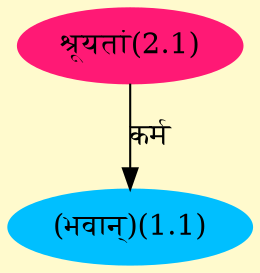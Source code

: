 digraph G{
rankdir=BT;
 compound=true;
 bgcolor="lemonchiffon1";
Node1_1 [style=filled, color="#00BFFF" label = "(भवान्)(1.1)"]
Node2_1 [style=filled, color="#FF1975" label = "श्रूयतां(2.1)"]
/* Start of Relations section */

Node1_1 -> Node2_1 [  label="कर्म"  dir="back" ]
}
